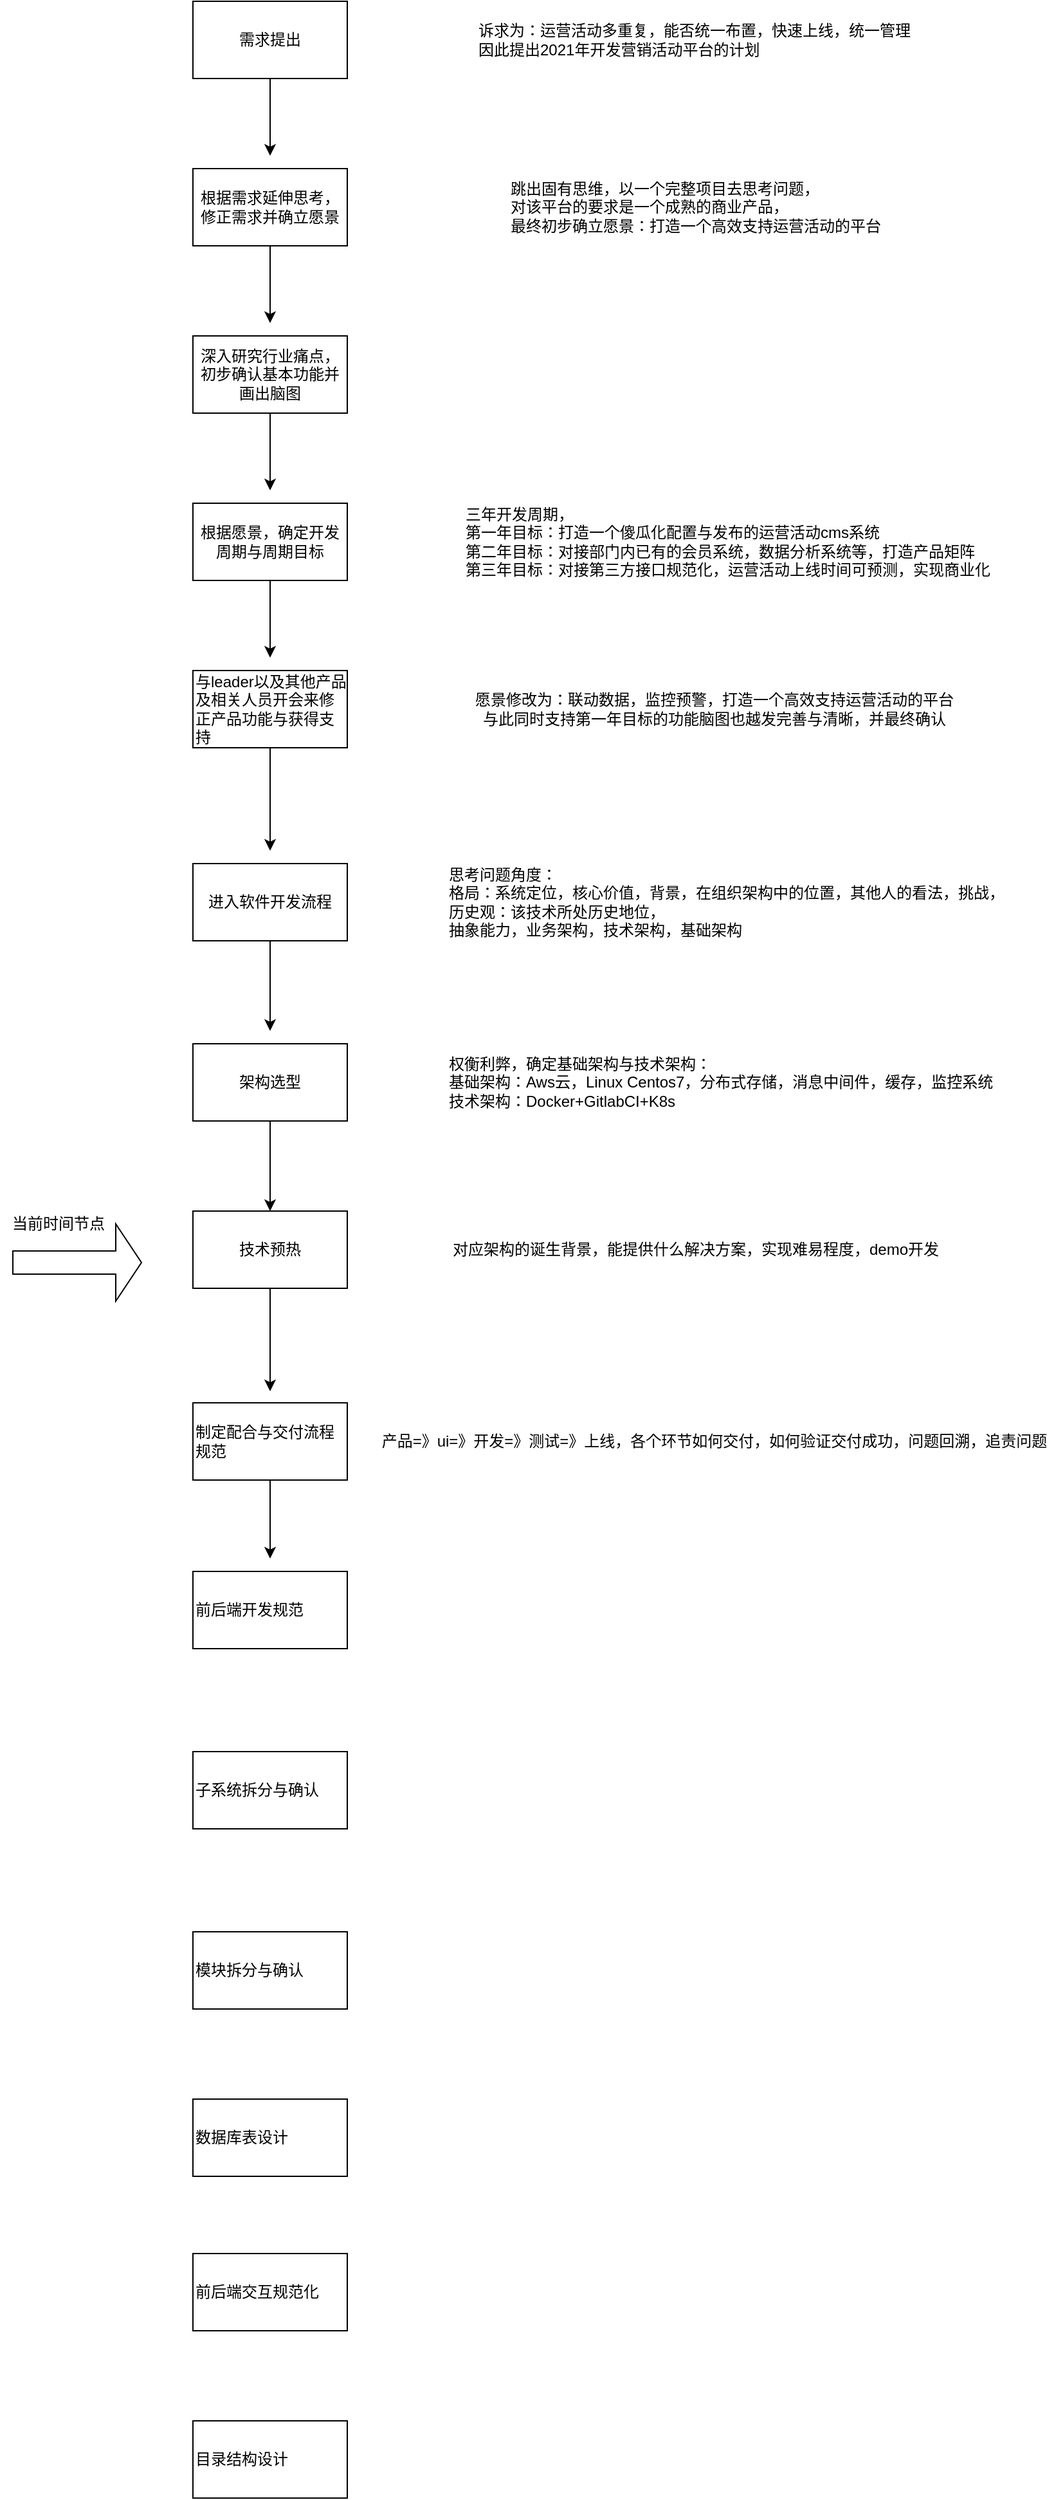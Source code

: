 <mxfile version="13.10.3" type="github">
  <diagram id="wUsL_dTXQiGsOLcKcqPJ" name="Page-1">
    <mxGraphModel dx="1279" dy="677" grid="1" gridSize="10" guides="1" tooltips="1" connect="1" arrows="1" fold="1" page="1" pageScale="1" pageWidth="827" pageHeight="1169" math="0" shadow="0">
      <root>
        <mxCell id="0" />
        <mxCell id="1" parent="0" />
        <mxCell id="kfNIE78K4JvINt_dp1Bu-4" style="edgeStyle=orthogonalEdgeStyle;rounded=0;orthogonalLoop=1;jettySize=auto;html=1;" edge="1" parent="1" source="kfNIE78K4JvINt_dp1Bu-1">
          <mxGeometry relative="1" as="geometry">
            <mxPoint x="240" y="200" as="targetPoint" />
          </mxGeometry>
        </mxCell>
        <mxCell id="kfNIE78K4JvINt_dp1Bu-1" value="需求提出" style="rounded=0;whiteSpace=wrap;html=1;" vertex="1" parent="1">
          <mxGeometry x="180" y="80" width="120" height="60" as="geometry" />
        </mxCell>
        <mxCell id="kfNIE78K4JvINt_dp1Bu-2" value="诉求为：运营活动多重复，能否统一布置，快速上线，统一管理&lt;br&gt;因此提出2021年开发营销活动平台的计划" style="text;html=1;align=left;verticalAlign=middle;resizable=0;points=[];autosize=1;" vertex="1" parent="1">
          <mxGeometry x="400" y="95" width="350" height="30" as="geometry" />
        </mxCell>
        <mxCell id="kfNIE78K4JvINt_dp1Bu-8" style="edgeStyle=orthogonalEdgeStyle;rounded=0;orthogonalLoop=1;jettySize=auto;html=1;" edge="1" parent="1" source="kfNIE78K4JvINt_dp1Bu-3">
          <mxGeometry relative="1" as="geometry">
            <mxPoint x="240" y="330" as="targetPoint" />
          </mxGeometry>
        </mxCell>
        <mxCell id="kfNIE78K4JvINt_dp1Bu-3" value="根据需求延伸思考，修正需求并确立愿景" style="rounded=0;whiteSpace=wrap;html=1;" vertex="1" parent="1">
          <mxGeometry x="180" y="210" width="120" height="60" as="geometry" />
        </mxCell>
        <mxCell id="kfNIE78K4JvINt_dp1Bu-5" value="跳出固有思维，以一个完整项目去思考问题，&lt;br&gt;对该平台的要求是一个成熟的商业产品，&lt;br&gt;最终初步确立愿景：打造一个高效支持运营活动的平台" style="text;html=1;align=left;verticalAlign=middle;resizable=0;points=[];autosize=1;" vertex="1" parent="1">
          <mxGeometry x="425" y="215" width="300" height="50" as="geometry" />
        </mxCell>
        <mxCell id="kfNIE78K4JvINt_dp1Bu-11" style="edgeStyle=orthogonalEdgeStyle;rounded=0;orthogonalLoop=1;jettySize=auto;html=1;" edge="1" parent="1" source="kfNIE78K4JvINt_dp1Bu-7">
          <mxGeometry relative="1" as="geometry">
            <mxPoint x="240" y="460" as="targetPoint" />
          </mxGeometry>
        </mxCell>
        <mxCell id="kfNIE78K4JvINt_dp1Bu-7" value="深入研究行业痛点，初步确认基本功能并画出脑图" style="rounded=0;whiteSpace=wrap;html=1;" vertex="1" parent="1">
          <mxGeometry x="180" y="340" width="120" height="60" as="geometry" />
        </mxCell>
        <mxCell id="kfNIE78K4JvINt_dp1Bu-9" value="三年开发周期，&lt;br&gt;第一年目标：打造一个傻瓜化配置与发布的运营活动cms系统&lt;br&gt;第二年目标：对接部门内已有的会员系统，数据分析系统等，打造产品矩阵&lt;br&gt;第三年目标：对接第三方接口规范化，运营活动上线时间可预测，实现商业化" style="text;html=1;align=left;verticalAlign=middle;resizable=0;points=[];autosize=1;" vertex="1" parent="1">
          <mxGeometry x="390" y="470" width="420" height="60" as="geometry" />
        </mxCell>
        <mxCell id="kfNIE78K4JvINt_dp1Bu-14" style="edgeStyle=orthogonalEdgeStyle;rounded=0;orthogonalLoop=1;jettySize=auto;html=1;" edge="1" parent="1" source="kfNIE78K4JvINt_dp1Bu-10">
          <mxGeometry relative="1" as="geometry">
            <mxPoint x="240" y="590" as="targetPoint" />
          </mxGeometry>
        </mxCell>
        <mxCell id="kfNIE78K4JvINt_dp1Bu-10" value="&lt;span&gt;根据愿景，确定开发周期与周期目标&lt;/span&gt;" style="rounded=0;whiteSpace=wrap;html=1;align=center;" vertex="1" parent="1">
          <mxGeometry x="180" y="470" width="120" height="60" as="geometry" />
        </mxCell>
        <mxCell id="kfNIE78K4JvINt_dp1Bu-17" style="edgeStyle=orthogonalEdgeStyle;rounded=0;orthogonalLoop=1;jettySize=auto;html=1;" edge="1" parent="1" source="kfNIE78K4JvINt_dp1Bu-13">
          <mxGeometry relative="1" as="geometry">
            <mxPoint x="240" y="740" as="targetPoint" />
          </mxGeometry>
        </mxCell>
        <mxCell id="kfNIE78K4JvINt_dp1Bu-13" value="与leader以及其他产品及相关人员开会来修正产品功能与获得支持" style="rounded=0;whiteSpace=wrap;html=1;align=left;" vertex="1" parent="1">
          <mxGeometry x="180" y="600" width="120" height="60" as="geometry" />
        </mxCell>
        <mxCell id="kfNIE78K4JvINt_dp1Bu-15" value="愿景修改为：联动数据，监控预警，&lt;span style=&quot;text-align: left&quot;&gt;打造一个高效支持运营活动的平台&lt;br&gt;与此同时支持第一年目标的功能脑图也越发完善与清晰，并最终确认&lt;br&gt;&lt;/span&gt;" style="text;html=1;align=center;verticalAlign=middle;resizable=0;points=[];autosize=1;" vertex="1" parent="1">
          <mxGeometry x="390" y="615" width="390" height="30" as="geometry" />
        </mxCell>
        <mxCell id="kfNIE78K4JvINt_dp1Bu-20" style="edgeStyle=orthogonalEdgeStyle;rounded=0;orthogonalLoop=1;jettySize=auto;html=1;" edge="1" parent="1" source="kfNIE78K4JvINt_dp1Bu-16">
          <mxGeometry relative="1" as="geometry">
            <mxPoint x="240" y="880" as="targetPoint" />
          </mxGeometry>
        </mxCell>
        <mxCell id="kfNIE78K4JvINt_dp1Bu-16" value="进入软件开发流程" style="rounded=0;whiteSpace=wrap;html=1;align=center;" vertex="1" parent="1">
          <mxGeometry x="180" y="750" width="120" height="60" as="geometry" />
        </mxCell>
        <mxCell id="kfNIE78K4JvINt_dp1Bu-18" value="思考问题角度：&lt;br&gt;格局：系统定位，核心价值，背景，在组织架构中的位置，其他人的看法，挑战，&lt;br&gt;历史观：该技术所处历史地位，&lt;br&gt;抽象能力，业务架构，技术架构，基础架构&lt;br&gt;" style="text;html=1;align=left;verticalAlign=middle;resizable=0;points=[];autosize=1;" vertex="1" parent="1">
          <mxGeometry x="377" y="750" width="450" height="60" as="geometry" />
        </mxCell>
        <mxCell id="kfNIE78K4JvINt_dp1Bu-22" style="edgeStyle=orthogonalEdgeStyle;rounded=0;orthogonalLoop=1;jettySize=auto;html=1;entryX=0.5;entryY=0;entryDx=0;entryDy=0;" edge="1" parent="1" source="kfNIE78K4JvINt_dp1Bu-19" target="kfNIE78K4JvINt_dp1Bu-21">
          <mxGeometry relative="1" as="geometry" />
        </mxCell>
        <mxCell id="kfNIE78K4JvINt_dp1Bu-19" value="架构选型" style="rounded=0;whiteSpace=wrap;html=1;align=center;" vertex="1" parent="1">
          <mxGeometry x="180" y="890" width="120" height="60" as="geometry" />
        </mxCell>
        <mxCell id="kfNIE78K4JvINt_dp1Bu-24" style="edgeStyle=orthogonalEdgeStyle;rounded=0;orthogonalLoop=1;jettySize=auto;html=1;" edge="1" parent="1" source="kfNIE78K4JvINt_dp1Bu-21">
          <mxGeometry relative="1" as="geometry">
            <mxPoint x="240" y="1160" as="targetPoint" />
          </mxGeometry>
        </mxCell>
        <mxCell id="kfNIE78K4JvINt_dp1Bu-21" value="技术预热" style="rounded=0;whiteSpace=wrap;html=1;align=center;" vertex="1" parent="1">
          <mxGeometry x="180" y="1020" width="120" height="60" as="geometry" />
        </mxCell>
        <mxCell id="kfNIE78K4JvINt_dp1Bu-26" style="edgeStyle=orthogonalEdgeStyle;rounded=0;orthogonalLoop=1;jettySize=auto;html=1;" edge="1" parent="1" source="kfNIE78K4JvINt_dp1Bu-23">
          <mxGeometry relative="1" as="geometry">
            <mxPoint x="240" y="1290" as="targetPoint" />
          </mxGeometry>
        </mxCell>
        <mxCell id="kfNIE78K4JvINt_dp1Bu-23" value="制定配合与交付流程规范" style="rounded=0;whiteSpace=wrap;html=1;align=left;" vertex="1" parent="1">
          <mxGeometry x="180" y="1169" width="120" height="60" as="geometry" />
        </mxCell>
        <mxCell id="kfNIE78K4JvINt_dp1Bu-25" value="前后端开发规范" style="rounded=0;whiteSpace=wrap;html=1;align=left;" vertex="1" parent="1">
          <mxGeometry x="180" y="1300" width="120" height="60" as="geometry" />
        </mxCell>
        <mxCell id="kfNIE78K4JvINt_dp1Bu-27" value="子系统拆分与确认" style="rounded=0;whiteSpace=wrap;html=1;align=left;" vertex="1" parent="1">
          <mxGeometry x="180" y="1440" width="120" height="60" as="geometry" />
        </mxCell>
        <mxCell id="kfNIE78K4JvINt_dp1Bu-28" value="模块拆分与确认" style="rounded=0;whiteSpace=wrap;html=1;align=left;" vertex="1" parent="1">
          <mxGeometry x="180" y="1580" width="120" height="60" as="geometry" />
        </mxCell>
        <mxCell id="kfNIE78K4JvINt_dp1Bu-29" value="数据库表设计" style="rounded=0;whiteSpace=wrap;html=1;align=left;" vertex="1" parent="1">
          <mxGeometry x="180" y="1710" width="120" height="60" as="geometry" />
        </mxCell>
        <mxCell id="kfNIE78K4JvINt_dp1Bu-30" value="前后端交互规范化" style="rounded=0;whiteSpace=wrap;html=1;align=left;" vertex="1" parent="1">
          <mxGeometry x="180" y="1830" width="120" height="60" as="geometry" />
        </mxCell>
        <mxCell id="kfNIE78K4JvINt_dp1Bu-31" value="目录结构设计" style="rounded=0;whiteSpace=wrap;html=1;align=left;" vertex="1" parent="1">
          <mxGeometry x="180" y="1960" width="120" height="60" as="geometry" />
        </mxCell>
        <mxCell id="kfNIE78K4JvINt_dp1Bu-32" value="权衡利弊，确定基础架构与技术架构：&lt;br&gt;基础架构：Aws云，Linux Centos7，分布式存储，消息中间件，缓存，监控系统&lt;br&gt;技术架构：Docker+GitlabCI+K8s" style="text;html=1;align=left;verticalAlign=middle;resizable=0;points=[];autosize=1;" vertex="1" parent="1">
          <mxGeometry x="377" y="895" width="440" height="50" as="geometry" />
        </mxCell>
        <mxCell id="kfNIE78K4JvINt_dp1Bu-33" value="对应架构的诞生背景，能提供什么解决方案，实现难易程度，demo开发" style="text;html=1;align=left;verticalAlign=middle;resizable=0;points=[];autosize=1;" vertex="1" parent="1">
          <mxGeometry x="380" y="1040" width="390" height="20" as="geometry" />
        </mxCell>
        <mxCell id="kfNIE78K4JvINt_dp1Bu-34" value="产品=》ui=》开发=》测试=》上线，各个环节如何交付，如何验证交付成功，问题回溯，追责问题" style="text;html=1;align=center;verticalAlign=middle;resizable=0;points=[];autosize=1;" vertex="1" parent="1">
          <mxGeometry x="320" y="1189" width="530" height="20" as="geometry" />
        </mxCell>
        <mxCell id="kfNIE78K4JvINt_dp1Bu-35" value="" style="shape=singleArrow;whiteSpace=wrap;html=1;align=left;" vertex="1" parent="1">
          <mxGeometry x="40" y="1030" width="100" height="60" as="geometry" />
        </mxCell>
        <mxCell id="kfNIE78K4JvINt_dp1Bu-36" value="当前时间节点" style="text;html=1;align=center;verticalAlign=middle;resizable=0;points=[];autosize=1;" vertex="1" parent="1">
          <mxGeometry x="30" y="1020" width="90" height="20" as="geometry" />
        </mxCell>
      </root>
    </mxGraphModel>
  </diagram>
</mxfile>
